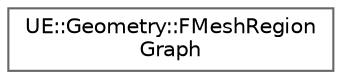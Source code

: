 digraph "Graphical Class Hierarchy"
{
 // INTERACTIVE_SVG=YES
 // LATEX_PDF_SIZE
  bgcolor="transparent";
  edge [fontname=Helvetica,fontsize=10,labelfontname=Helvetica,labelfontsize=10];
  node [fontname=Helvetica,fontsize=10,shape=box,height=0.2,width=0.4];
  rankdir="LR";
  Node0 [id="Node000000",label="UE::Geometry::FMeshRegion\lGraph",height=0.2,width=0.4,color="grey40", fillcolor="white", style="filled",URL="$db/df9/classUE_1_1Geometry_1_1FMeshRegionGraph.html",tooltip="FMeshRegionGraph represents neighbourhood relationships between mesh patches."];
}
